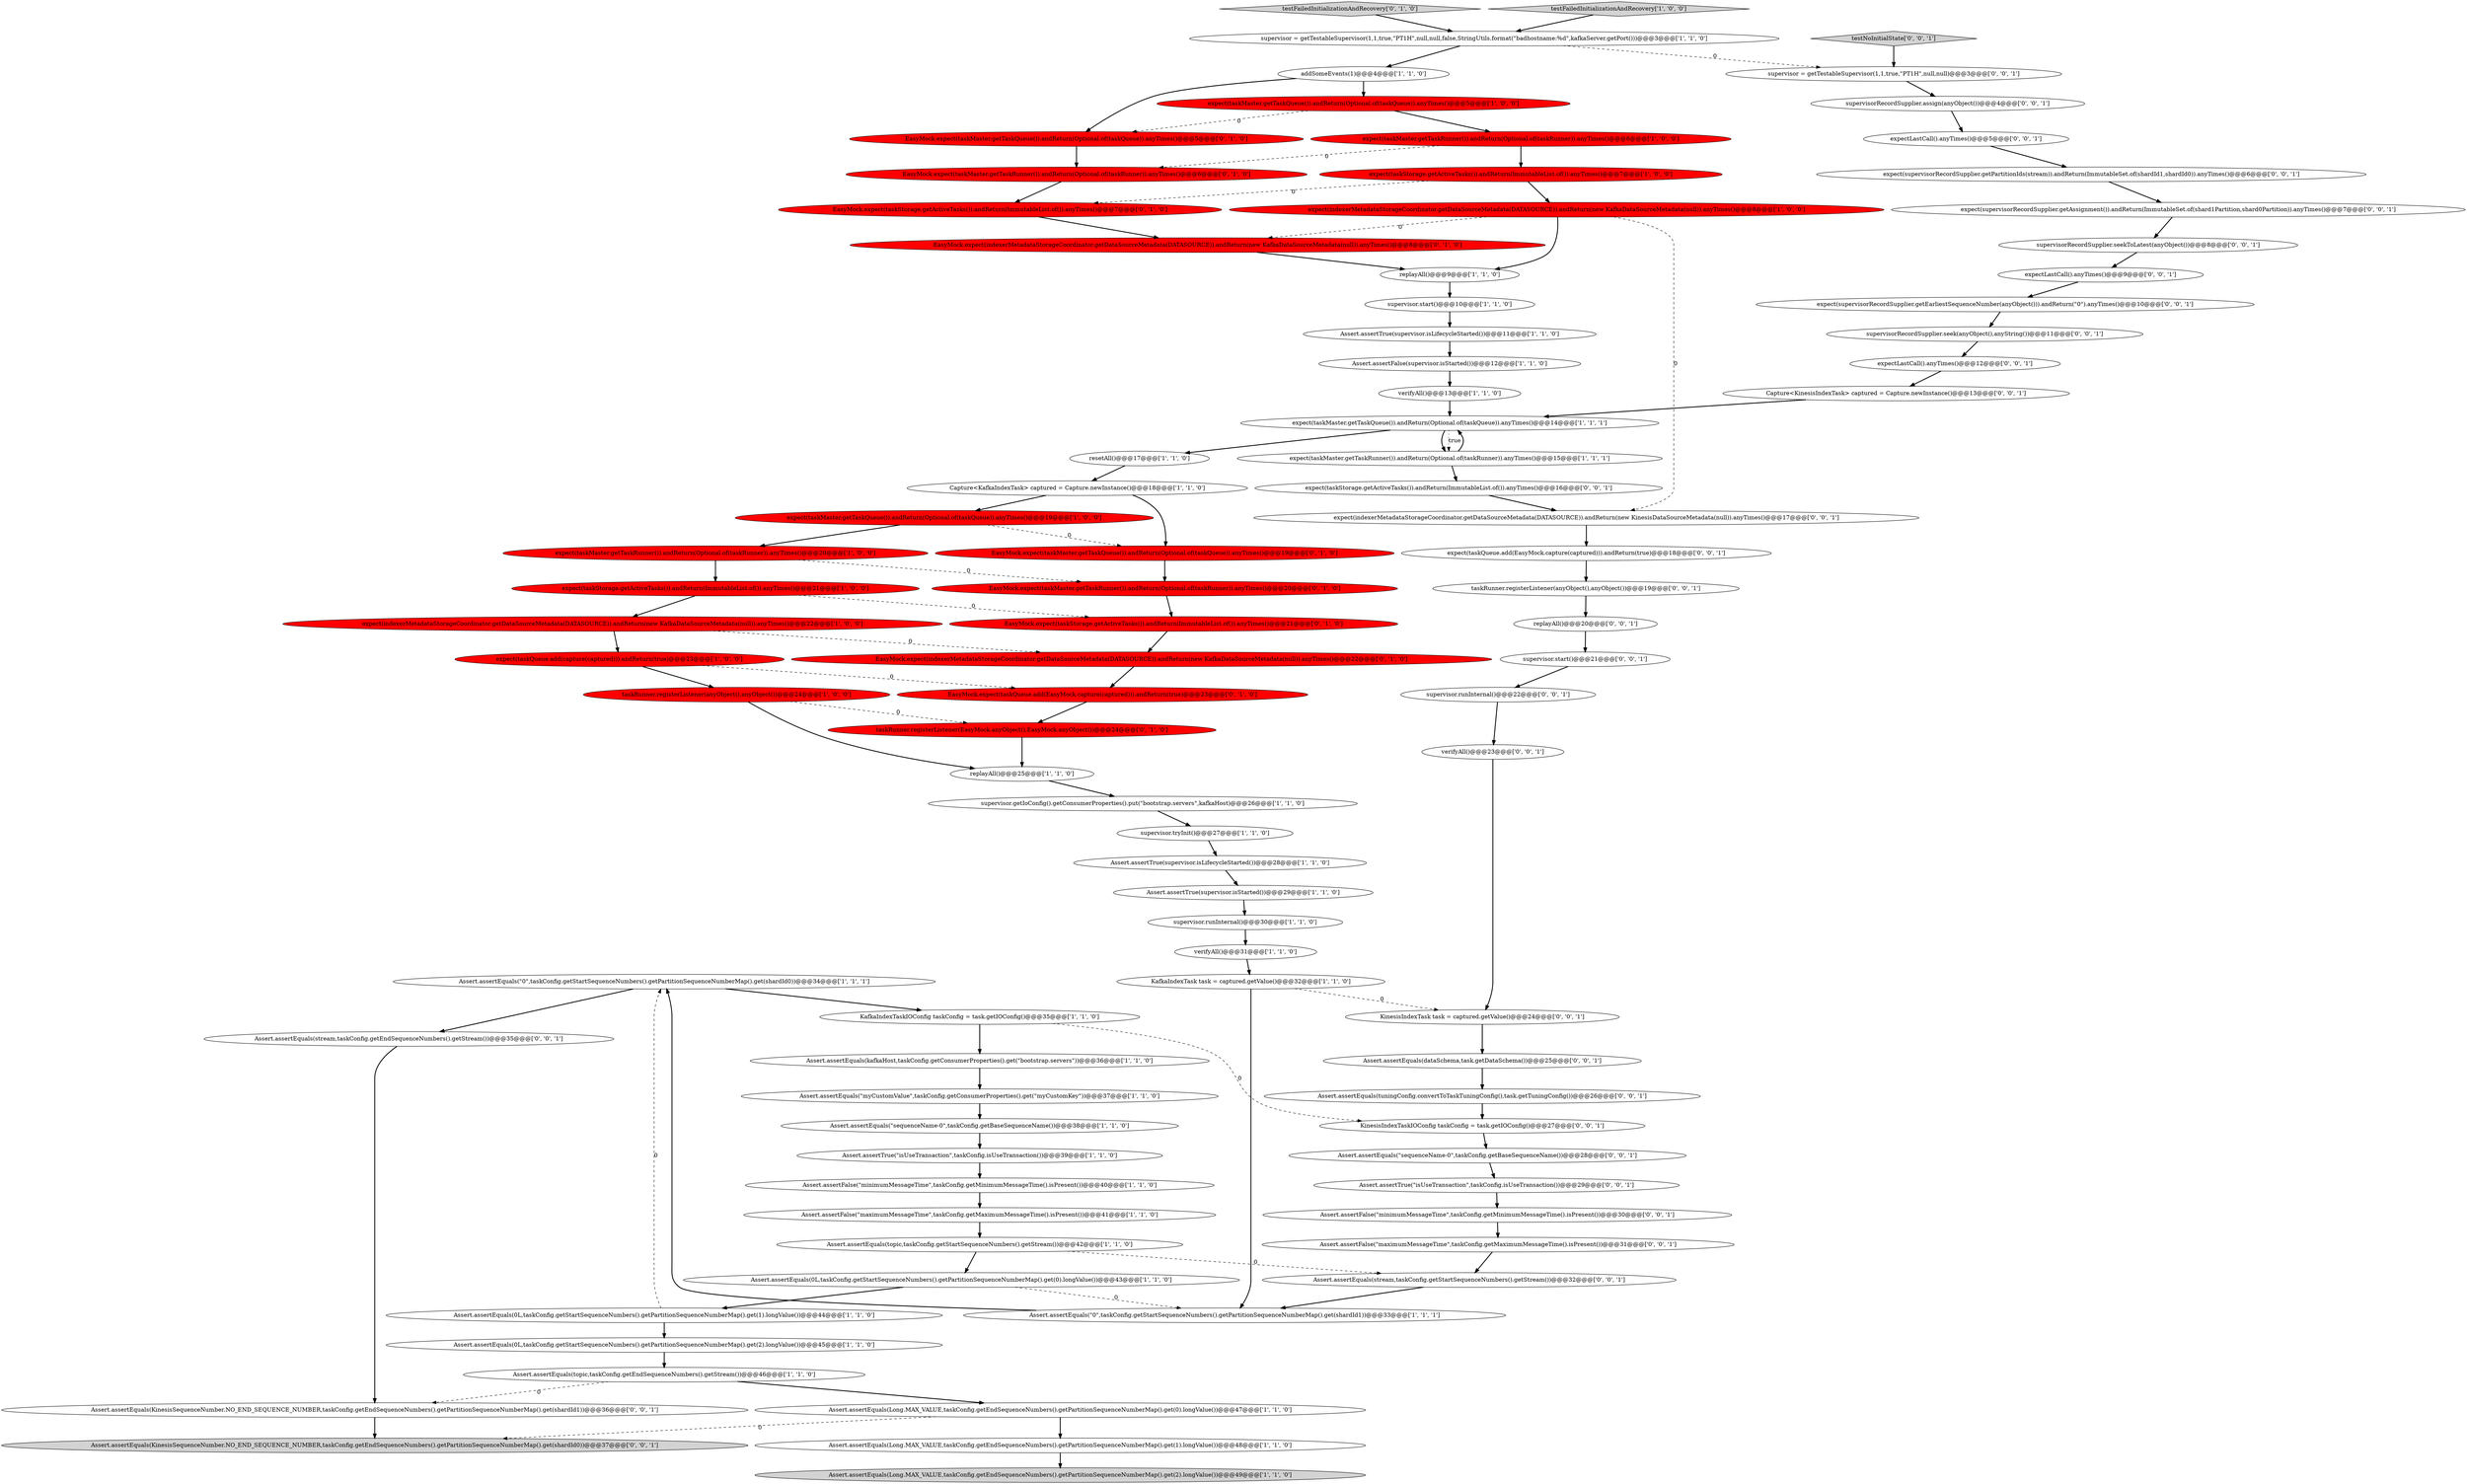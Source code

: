 digraph {
10 [style = filled, label = "Assert.assertEquals(0L,taskConfig.getStartSequenceNumbers().getPartitionSequenceNumberMap().get(2).longValue())@@@45@@@['1', '1', '0']", fillcolor = white, shape = ellipse image = "AAA0AAABBB1BBB"];
13 [style = filled, label = "expect(taskMaster.getTaskQueue()).andReturn(Optional.of(taskQueue)).anyTimes()@@@5@@@['1', '0', '0']", fillcolor = red, shape = ellipse image = "AAA1AAABBB1BBB"];
30 [style = filled, label = "supervisor = getTestableSupervisor(1,1,true,\"PT1H\",null,null,false,StringUtils.format(\"badhostname:%d\",kafkaServer.getPort()))@@@3@@@['1', '1', '0']", fillcolor = white, shape = ellipse image = "AAA0AAABBB1BBB"];
58 [style = filled, label = "expect(indexerMetadataStorageCoordinator.getDataSourceMetadata(DATASOURCE)).andReturn(new KinesisDataSourceMetadata(null)).anyTimes()@@@17@@@['0', '0', '1']", fillcolor = white, shape = ellipse image = "AAA0AAABBB3BBB"];
35 [style = filled, label = "Assert.assertTrue(\"isUseTransaction\",taskConfig.isUseTransaction())@@@39@@@['1', '1', '0']", fillcolor = white, shape = ellipse image = "AAA0AAABBB1BBB"];
22 [style = filled, label = "Assert.assertTrue(supervisor.isLifecycleStarted())@@@11@@@['1', '1', '0']", fillcolor = white, shape = ellipse image = "AAA0AAABBB1BBB"];
34 [style = filled, label = "KafkaIndexTaskIOConfig taskConfig = task.getIOConfig()@@@35@@@['1', '1', '0']", fillcolor = white, shape = ellipse image = "AAA0AAABBB1BBB"];
68 [style = filled, label = "testNoInitialState['0', '0', '1']", fillcolor = lightgray, shape = diamond image = "AAA0AAABBB3BBB"];
39 [style = filled, label = "expect(taskMaster.getTaskRunner()).andReturn(Optional.of(taskRunner)).anyTimes()@@@15@@@['1', '1', '1']", fillcolor = white, shape = ellipse image = "AAA0AAABBB1BBB"];
66 [style = filled, label = "expectLastCall().anyTimes()@@@5@@@['0', '0', '1']", fillcolor = white, shape = ellipse image = "AAA0AAABBB3BBB"];
40 [style = filled, label = "Assert.assertEquals(0L,taskConfig.getStartSequenceNumbers().getPartitionSequenceNumberMap().get(0).longValue())@@@43@@@['1', '1', '0']", fillcolor = white, shape = ellipse image = "AAA0AAABBB1BBB"];
1 [style = filled, label = "Capture<KafkaIndexTask> captured = Capture.newInstance()@@@18@@@['1', '1', '0']", fillcolor = white, shape = ellipse image = "AAA0AAABBB1BBB"];
26 [style = filled, label = "taskRunner.registerListener(anyObject(),anyObject())@@@24@@@['1', '0', '0']", fillcolor = red, shape = ellipse image = "AAA1AAABBB1BBB"];
81 [style = filled, label = "Assert.assertEquals(stream,taskConfig.getStartSequenceNumbers().getStream())@@@32@@@['0', '0', '1']", fillcolor = white, shape = ellipse image = "AAA0AAABBB3BBB"];
52 [style = filled, label = "EasyMock.expect(taskMaster.getTaskRunner()).andReturn(Optional.of(taskRunner)).anyTimes()@@@6@@@['0', '1', '0']", fillcolor = red, shape = ellipse image = "AAA1AAABBB2BBB"];
86 [style = filled, label = "Assert.assertEquals(KinesisSequenceNumber.NO_END_SEQUENCE_NUMBER,taskConfig.getEndSequenceNumbers().getPartitionSequenceNumberMap().get(shardId1))@@@36@@@['0', '0', '1']", fillcolor = white, shape = ellipse image = "AAA0AAABBB3BBB"];
54 [style = filled, label = "taskRunner.registerListener(EasyMock.anyObject(),EasyMock.anyObject())@@@24@@@['0', '1', '0']", fillcolor = red, shape = ellipse image = "AAA1AAABBB2BBB"];
80 [style = filled, label = "Capture<KinesisIndexTask> captured = Capture.newInstance()@@@13@@@['0', '0', '1']", fillcolor = white, shape = ellipse image = "AAA0AAABBB3BBB"];
29 [style = filled, label = "Assert.assertEquals(Long.MAX_VALUE,taskConfig.getEndSequenceNumbers().getPartitionSequenceNumberMap().get(1).longValue())@@@48@@@['1', '1', '0']", fillcolor = white, shape = ellipse image = "AAA0AAABBB1BBB"];
17 [style = filled, label = "replayAll()@@@9@@@['1', '1', '0']", fillcolor = white, shape = ellipse image = "AAA0AAABBB1BBB"];
14 [style = filled, label = "expect(taskMaster.getTaskRunner()).andReturn(Optional.of(taskRunner)).anyTimes()@@@20@@@['1', '0', '0']", fillcolor = red, shape = ellipse image = "AAA1AAABBB1BBB"];
88 [style = filled, label = "KinesisIndexTask task = captured.getValue()@@@24@@@['0', '0', '1']", fillcolor = white, shape = ellipse image = "AAA0AAABBB3BBB"];
24 [style = filled, label = "verifyAll()@@@31@@@['1', '1', '0']", fillcolor = white, shape = ellipse image = "AAA0AAABBB1BBB"];
45 [style = filled, label = "resetAll()@@@17@@@['1', '1', '0']", fillcolor = white, shape = ellipse image = "AAA0AAABBB1BBB"];
77 [style = filled, label = "supervisorRecordSupplier.assign(anyObject())@@@4@@@['0', '0', '1']", fillcolor = white, shape = ellipse image = "AAA0AAABBB3BBB"];
53 [style = filled, label = "EasyMock.expect(taskQueue.add(EasyMock.capture(captured))).andReturn(true)@@@23@@@['0', '1', '0']", fillcolor = red, shape = ellipse image = "AAA1AAABBB2BBB"];
89 [style = filled, label = "Assert.assertTrue(\"isUseTransaction\",taskConfig.isUseTransaction())@@@29@@@['0', '0', '1']", fillcolor = white, shape = ellipse image = "AAA0AAABBB3BBB"];
7 [style = filled, label = "Assert.assertEquals(kafkaHost,taskConfig.getConsumerProperties().get(\"bootstrap.servers\"))@@@36@@@['1', '1', '0']", fillcolor = white, shape = ellipse image = "AAA0AAABBB1BBB"];
55 [style = filled, label = "EasyMock.expect(indexerMetadataStorageCoordinator.getDataSourceMetadata(DATASOURCE)).andReturn(new KafkaDataSourceMetadata(null)).anyTimes()@@@8@@@['0', '1', '0']", fillcolor = red, shape = ellipse image = "AAA1AAABBB2BBB"];
20 [style = filled, label = "Assert.assertTrue(supervisor.isLifecycleStarted())@@@28@@@['1', '1', '0']", fillcolor = white, shape = ellipse image = "AAA0AAABBB1BBB"];
62 [style = filled, label = "expectLastCall().anyTimes()@@@9@@@['0', '0', '1']", fillcolor = white, shape = ellipse image = "AAA0AAABBB3BBB"];
31 [style = filled, label = "Assert.assertTrue(supervisor.isStarted())@@@29@@@['1', '1', '0']", fillcolor = white, shape = ellipse image = "AAA0AAABBB1BBB"];
33 [style = filled, label = "supervisor.start()@@@10@@@['1', '1', '0']", fillcolor = white, shape = ellipse image = "AAA0AAABBB1BBB"];
37 [style = filled, label = "expect(taskStorage.getActiveTasks()).andReturn(ImmutableList.of()).anyTimes()@@@7@@@['1', '0', '0']", fillcolor = red, shape = ellipse image = "AAA1AAABBB1BBB"];
42 [style = filled, label = "supervisor.getIoConfig().getConsumerProperties().put(\"bootstrap.servers\",kafkaHost)@@@26@@@['1', '1', '0']", fillcolor = white, shape = ellipse image = "AAA0AAABBB1BBB"];
72 [style = filled, label = "supervisorRecordSupplier.seek(anyObject(),anyString())@@@11@@@['0', '0', '1']", fillcolor = white, shape = ellipse image = "AAA0AAABBB3BBB"];
59 [style = filled, label = "verifyAll()@@@23@@@['0', '0', '1']", fillcolor = white, shape = ellipse image = "AAA0AAABBB3BBB"];
74 [style = filled, label = "replayAll()@@@20@@@['0', '0', '1']", fillcolor = white, shape = ellipse image = "AAA0AAABBB3BBB"];
8 [style = filled, label = "expect(taskMaster.getTaskQueue()).andReturn(Optional.of(taskQueue)).anyTimes()@@@14@@@['1', '1', '1']", fillcolor = white, shape = ellipse image = "AAA0AAABBB1BBB"];
21 [style = filled, label = "Assert.assertEquals(0L,taskConfig.getStartSequenceNumbers().getPartitionSequenceNumberMap().get(1).longValue())@@@44@@@['1', '1', '0']", fillcolor = white, shape = ellipse image = "AAA0AAABBB1BBB"];
57 [style = filled, label = "testFailedInitializationAndRecovery['0', '1', '0']", fillcolor = lightgray, shape = diamond image = "AAA0AAABBB2BBB"];
70 [style = filled, label = "expect(supervisorRecordSupplier.getAssignment()).andReturn(ImmutableSet.of(shard1Partition,shard0Partition)).anyTimes()@@@7@@@['0', '0', '1']", fillcolor = white, shape = ellipse image = "AAA0AAABBB3BBB"];
12 [style = filled, label = "addSomeEvents(1)@@@4@@@['1', '1', '0']", fillcolor = white, shape = ellipse image = "AAA0AAABBB1BBB"];
64 [style = filled, label = "expect(supervisorRecordSupplier.getPartitionIds(stream)).andReturn(ImmutableSet.of(shardId1,shardId0)).anyTimes()@@@6@@@['0', '0', '1']", fillcolor = white, shape = ellipse image = "AAA0AAABBB3BBB"];
15 [style = filled, label = "expect(taskMaster.getTaskRunner()).andReturn(Optional.of(taskRunner)).anyTimes()@@@6@@@['1', '0', '0']", fillcolor = red, shape = ellipse image = "AAA1AAABBB1BBB"];
60 [style = filled, label = "expect(taskQueue.add(EasyMock.capture(captured))).andReturn(true)@@@18@@@['0', '0', '1']", fillcolor = white, shape = ellipse image = "AAA0AAABBB3BBB"];
46 [style = filled, label = "replayAll()@@@25@@@['1', '1', '0']", fillcolor = white, shape = ellipse image = "AAA0AAABBB1BBB"];
69 [style = filled, label = "KinesisIndexTaskIOConfig taskConfig = task.getIOConfig()@@@27@@@['0', '0', '1']", fillcolor = white, shape = ellipse image = "AAA0AAABBB3BBB"];
2 [style = filled, label = "expect(taskMaster.getTaskQueue()).andReturn(Optional.of(taskQueue)).anyTimes()@@@19@@@['1', '0', '0']", fillcolor = red, shape = ellipse image = "AAA1AAABBB1BBB"];
41 [style = filled, label = "KafkaIndexTask task = captured.getValue()@@@32@@@['1', '1', '0']", fillcolor = white, shape = ellipse image = "AAA0AAABBB1BBB"];
18 [style = filled, label = "expect(indexerMetadataStorageCoordinator.getDataSourceMetadata(DATASOURCE)).andReturn(new KafkaDataSourceMetadata(null)).anyTimes()@@@8@@@['1', '0', '0']", fillcolor = red, shape = ellipse image = "AAA1AAABBB1BBB"];
3 [style = filled, label = "Assert.assertEquals(topic,taskConfig.getEndSequenceNumbers().getStream())@@@46@@@['1', '1', '0']", fillcolor = white, shape = ellipse image = "AAA0AAABBB1BBB"];
25 [style = filled, label = "expect(taskQueue.add(capture(captured))).andReturn(true)@@@23@@@['1', '0', '0']", fillcolor = red, shape = ellipse image = "AAA1AAABBB1BBB"];
28 [style = filled, label = "Assert.assertEquals(Long.MAX_VALUE,taskConfig.getEndSequenceNumbers().getPartitionSequenceNumberMap().get(2).longValue())@@@49@@@['1', '1', '0']", fillcolor = lightgray, shape = ellipse image = "AAA0AAABBB1BBB"];
32 [style = filled, label = "Assert.assertEquals(topic,taskConfig.getStartSequenceNumbers().getStream())@@@42@@@['1', '1', '0']", fillcolor = white, shape = ellipse image = "AAA0AAABBB1BBB"];
71 [style = filled, label = "taskRunner.registerListener(anyObject(),anyObject())@@@19@@@['0', '0', '1']", fillcolor = white, shape = ellipse image = "AAA0AAABBB3BBB"];
82 [style = filled, label = "Assert.assertEquals(\"sequenceName-0\",taskConfig.getBaseSequenceName())@@@28@@@['0', '0', '1']", fillcolor = white, shape = ellipse image = "AAA0AAABBB3BBB"];
9 [style = filled, label = "Assert.assertFalse(\"minimumMessageTime\",taskConfig.getMinimumMessageTime().isPresent())@@@40@@@['1', '1', '0']", fillcolor = white, shape = ellipse image = "AAA0AAABBB1BBB"];
51 [style = filled, label = "EasyMock.expect(taskStorage.getActiveTasks()).andReturn(ImmutableList.of()).anyTimes()@@@21@@@['0', '1', '0']", fillcolor = red, shape = ellipse image = "AAA1AAABBB2BBB"];
65 [style = filled, label = "Assert.assertFalse(\"minimumMessageTime\",taskConfig.getMinimumMessageTime().isPresent())@@@30@@@['0', '0', '1']", fillcolor = white, shape = ellipse image = "AAA0AAABBB3BBB"];
43 [style = filled, label = "Assert.assertEquals(\"sequenceName-0\",taskConfig.getBaseSequenceName())@@@38@@@['1', '1', '0']", fillcolor = white, shape = ellipse image = "AAA0AAABBB1BBB"];
16 [style = filled, label = "verifyAll()@@@13@@@['1', '1', '0']", fillcolor = white, shape = ellipse image = "AAA0AAABBB1BBB"];
85 [style = filled, label = "Assert.assertEquals(KinesisSequenceNumber.NO_END_SEQUENCE_NUMBER,taskConfig.getEndSequenceNumbers().getPartitionSequenceNumberMap().get(shardId0))@@@37@@@['0', '0', '1']", fillcolor = lightgray, shape = ellipse image = "AAA0AAABBB3BBB"];
49 [style = filled, label = "EasyMock.expect(taskMaster.getTaskRunner()).andReturn(Optional.of(taskRunner)).anyTimes()@@@20@@@['0', '1', '0']", fillcolor = red, shape = ellipse image = "AAA1AAABBB2BBB"];
73 [style = filled, label = "supervisorRecordSupplier.seekToLatest(anyObject())@@@8@@@['0', '0', '1']", fillcolor = white, shape = ellipse image = "AAA0AAABBB3BBB"];
0 [style = filled, label = "supervisor.tryInit()@@@27@@@['1', '1', '0']", fillcolor = white, shape = ellipse image = "AAA0AAABBB1BBB"];
48 [style = filled, label = "EasyMock.expect(taskStorage.getActiveTasks()).andReturn(ImmutableList.of()).anyTimes()@@@7@@@['0', '1', '0']", fillcolor = red, shape = ellipse image = "AAA1AAABBB2BBB"];
67 [style = filled, label = "Assert.assertEquals(stream,taskConfig.getEndSequenceNumbers().getStream())@@@35@@@['0', '0', '1']", fillcolor = white, shape = ellipse image = "AAA0AAABBB3BBB"];
19 [style = filled, label = "Assert.assertEquals(\"0\",taskConfig.getStartSequenceNumbers().getPartitionSequenceNumberMap().get(shardId1))@@@33@@@['1', '1', '1']", fillcolor = white, shape = ellipse image = "AAA0AAABBB1BBB"];
83 [style = filled, label = "expect(supervisorRecordSupplier.getEarliestSequenceNumber(anyObject())).andReturn(\"0\").anyTimes()@@@10@@@['0', '0', '1']", fillcolor = white, shape = ellipse image = "AAA0AAABBB3BBB"];
5 [style = filled, label = "Assert.assertEquals(\"0\",taskConfig.getStartSequenceNumbers().getPartitionSequenceNumberMap().get(shardId0))@@@34@@@['1', '1', '1']", fillcolor = white, shape = ellipse image = "AAA0AAABBB1BBB"];
11 [style = filled, label = "Assert.assertEquals(\"myCustomValue\",taskConfig.getConsumerProperties().get(\"myCustomKey\"))@@@37@@@['1', '1', '0']", fillcolor = white, shape = ellipse image = "AAA0AAABBB1BBB"];
78 [style = filled, label = "supervisor.runInternal()@@@22@@@['0', '0', '1']", fillcolor = white, shape = ellipse image = "AAA0AAABBB3BBB"];
27 [style = filled, label = "Assert.assertFalse(supervisor.isStarted())@@@12@@@['1', '1', '0']", fillcolor = white, shape = ellipse image = "AAA0AAABBB1BBB"];
47 [style = filled, label = "EasyMock.expect(taskMaster.getTaskQueue()).andReturn(Optional.of(taskQueue)).anyTimes()@@@5@@@['0', '1', '0']", fillcolor = red, shape = ellipse image = "AAA1AAABBB2BBB"];
75 [style = filled, label = "supervisor = getTestableSupervisor(1,1,true,\"PT1H\",null,null)@@@3@@@['0', '0', '1']", fillcolor = white, shape = ellipse image = "AAA0AAABBB3BBB"];
6 [style = filled, label = "testFailedInitializationAndRecovery['1', '0', '0']", fillcolor = lightgray, shape = diamond image = "AAA0AAABBB1BBB"];
4 [style = filled, label = "Assert.assertFalse(\"maximumMessageTime\",taskConfig.getMaximumMessageTime().isPresent())@@@41@@@['1', '1', '0']", fillcolor = white, shape = ellipse image = "AAA0AAABBB1BBB"];
56 [style = filled, label = "EasyMock.expect(taskMaster.getTaskQueue()).andReturn(Optional.of(taskQueue)).anyTimes()@@@19@@@['0', '1', '0']", fillcolor = red, shape = ellipse image = "AAA1AAABBB2BBB"];
23 [style = filled, label = "expect(indexerMetadataStorageCoordinator.getDataSourceMetadata(DATASOURCE)).andReturn(new KafkaDataSourceMetadata(null)).anyTimes()@@@22@@@['1', '0', '0']", fillcolor = red, shape = ellipse image = "AAA1AAABBB1BBB"];
50 [style = filled, label = "EasyMock.expect(indexerMetadataStorageCoordinator.getDataSourceMetadata(DATASOURCE)).andReturn(new KafkaDataSourceMetadata(null)).anyTimes()@@@22@@@['0', '1', '0']", fillcolor = red, shape = ellipse image = "AAA1AAABBB2BBB"];
87 [style = filled, label = "Assert.assertFalse(\"maximumMessageTime\",taskConfig.getMaximumMessageTime().isPresent())@@@31@@@['0', '0', '1']", fillcolor = white, shape = ellipse image = "AAA0AAABBB3BBB"];
84 [style = filled, label = "Assert.assertEquals(tuningConfig.convertToTaskTuningConfig(),task.getTuningConfig())@@@26@@@['0', '0', '1']", fillcolor = white, shape = ellipse image = "AAA0AAABBB3BBB"];
61 [style = filled, label = "Assert.assertEquals(dataSchema,task.getDataSchema())@@@25@@@['0', '0', '1']", fillcolor = white, shape = ellipse image = "AAA0AAABBB3BBB"];
63 [style = filled, label = "expectLastCall().anyTimes()@@@12@@@['0', '0', '1']", fillcolor = white, shape = ellipse image = "AAA0AAABBB3BBB"];
79 [style = filled, label = "supervisor.start()@@@21@@@['0', '0', '1']", fillcolor = white, shape = ellipse image = "AAA0AAABBB3BBB"];
36 [style = filled, label = "expect(taskStorage.getActiveTasks()).andReturn(ImmutableList.of()).anyTimes()@@@21@@@['1', '0', '0']", fillcolor = red, shape = ellipse image = "AAA1AAABBB1BBB"];
76 [style = filled, label = "expect(taskStorage.getActiveTasks()).andReturn(ImmutableList.of()).anyTimes()@@@16@@@['0', '0', '1']", fillcolor = white, shape = ellipse image = "AAA0AAABBB3BBB"];
44 [style = filled, label = "supervisor.runInternal()@@@30@@@['1', '1', '0']", fillcolor = white, shape = ellipse image = "AAA0AAABBB1BBB"];
38 [style = filled, label = "Assert.assertEquals(Long.MAX_VALUE,taskConfig.getEndSequenceNumbers().getPartitionSequenceNumberMap().get(0).longValue())@@@47@@@['1', '1', '0']", fillcolor = white, shape = ellipse image = "AAA0AAABBB1BBB"];
67->86 [style = bold, label=""];
21->10 [style = bold, label=""];
55->17 [style = bold, label=""];
41->19 [style = bold, label=""];
73->62 [style = bold, label=""];
26->54 [style = dashed, label="0"];
60->71 [style = bold, label=""];
49->51 [style = bold, label=""];
58->60 [style = bold, label=""];
53->54 [style = bold, label=""];
3->38 [style = bold, label=""];
18->55 [style = dashed, label="0"];
69->82 [style = bold, label=""];
5->34 [style = bold, label=""];
59->88 [style = bold, label=""];
19->5 [style = bold, label=""];
12->47 [style = bold, label=""];
70->73 [style = bold, label=""];
65->87 [style = bold, label=""];
51->50 [style = bold, label=""];
43->35 [style = bold, label=""];
71->74 [style = bold, label=""];
66->64 [style = bold, label=""];
2->14 [style = bold, label=""];
15->52 [style = dashed, label="0"];
75->77 [style = bold, label=""];
23->50 [style = dashed, label="0"];
8->39 [style = bold, label=""];
26->46 [style = bold, label=""];
46->42 [style = bold, label=""];
23->25 [style = bold, label=""];
7->11 [style = bold, label=""];
54->46 [style = bold, label=""];
39->8 [style = bold, label=""];
2->56 [style = dashed, label="0"];
20->31 [style = bold, label=""];
11->43 [style = bold, label=""];
27->16 [style = bold, label=""];
74->79 [style = bold, label=""];
84->69 [style = bold, label=""];
45->1 [style = bold, label=""];
21->5 [style = dashed, label="0"];
48->55 [style = bold, label=""];
52->48 [style = bold, label=""];
25->26 [style = bold, label=""];
57->30 [style = bold, label=""];
0->20 [style = bold, label=""];
1->56 [style = bold, label=""];
13->15 [style = bold, label=""];
40->21 [style = bold, label=""];
3->86 [style = dashed, label="0"];
82->89 [style = bold, label=""];
14->36 [style = bold, label=""];
16->8 [style = bold, label=""];
35->9 [style = bold, label=""];
80->8 [style = bold, label=""];
78->59 [style = bold, label=""];
38->85 [style = dashed, label="0"];
25->53 [style = dashed, label="0"];
87->81 [style = bold, label=""];
8->39 [style = dotted, label="true"];
42->0 [style = bold, label=""];
24->41 [style = bold, label=""];
77->66 [style = bold, label=""];
12->13 [style = bold, label=""];
30->75 [style = dashed, label="0"];
30->12 [style = bold, label=""];
5->67 [style = bold, label=""];
72->63 [style = bold, label=""];
31->44 [style = bold, label=""];
62->83 [style = bold, label=""];
8->45 [style = bold, label=""];
32->40 [style = bold, label=""];
88->61 [style = bold, label=""];
1->2 [style = bold, label=""];
44->24 [style = bold, label=""];
63->80 [style = bold, label=""];
47->52 [style = bold, label=""];
15->37 [style = bold, label=""];
33->22 [style = bold, label=""];
56->49 [style = bold, label=""];
61->84 [style = bold, label=""];
34->69 [style = dashed, label="0"];
37->48 [style = dashed, label="0"];
81->19 [style = bold, label=""];
9->4 [style = bold, label=""];
38->29 [style = bold, label=""];
18->17 [style = bold, label=""];
34->7 [style = bold, label=""];
10->3 [style = bold, label=""];
17->33 [style = bold, label=""];
29->28 [style = bold, label=""];
86->85 [style = bold, label=""];
36->23 [style = bold, label=""];
22->27 [style = bold, label=""];
79->78 [style = bold, label=""];
40->19 [style = dashed, label="0"];
89->65 [style = bold, label=""];
68->75 [style = bold, label=""];
37->18 [style = bold, label=""];
41->88 [style = dashed, label="0"];
13->47 [style = dashed, label="0"];
14->49 [style = dashed, label="0"];
76->58 [style = bold, label=""];
18->58 [style = dashed, label="0"];
36->51 [style = dashed, label="0"];
39->76 [style = bold, label=""];
32->81 [style = dashed, label="0"];
50->53 [style = bold, label=""];
4->32 [style = bold, label=""];
83->72 [style = bold, label=""];
64->70 [style = bold, label=""];
6->30 [style = bold, label=""];
}
